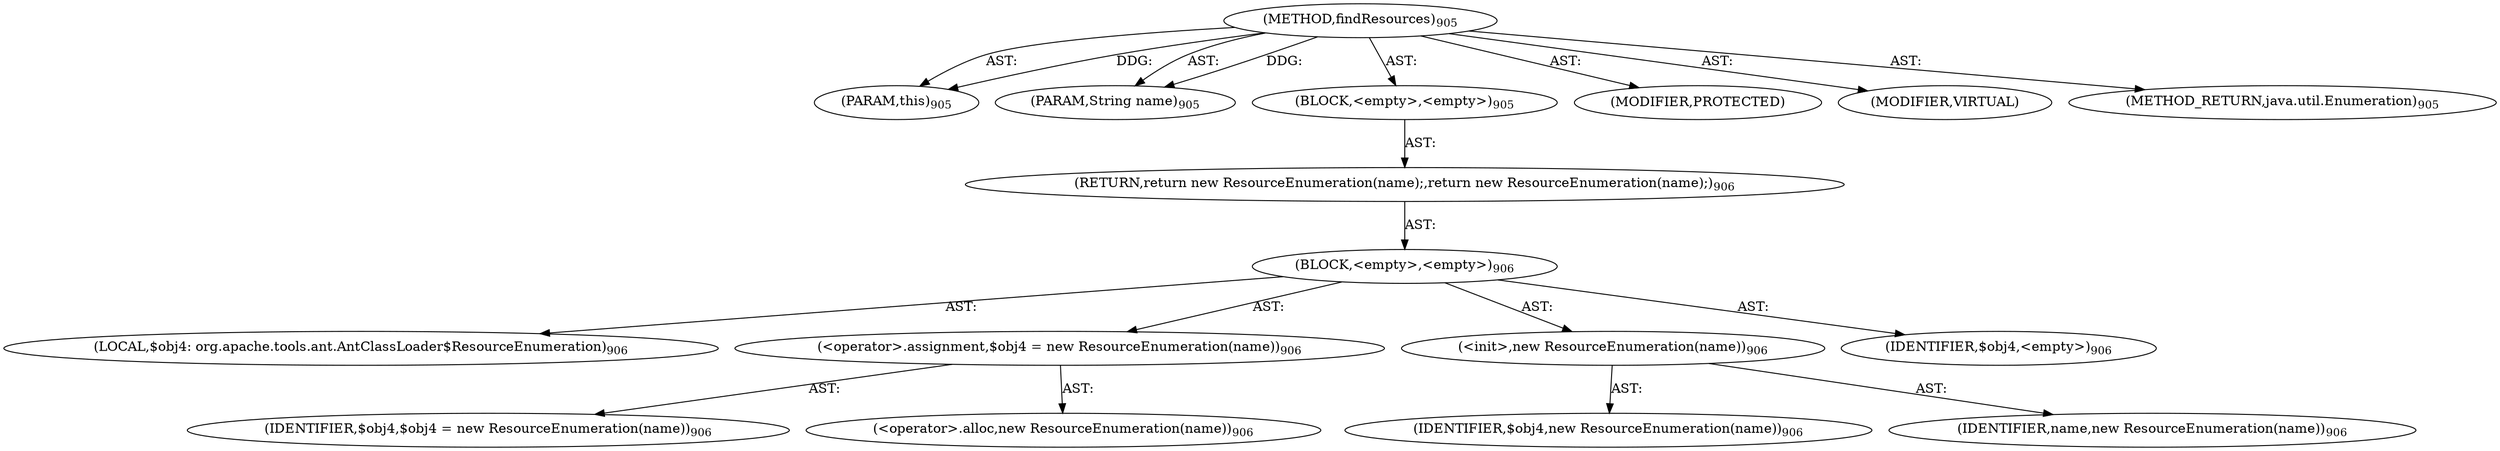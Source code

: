 digraph "findResources" {  
"111669149727" [label = <(METHOD,findResources)<SUB>905</SUB>> ]
"115964117065" [label = <(PARAM,this)<SUB>905</SUB>> ]
"115964117066" [label = <(PARAM,String name)<SUB>905</SUB>> ]
"25769803870" [label = <(BLOCK,&lt;empty&gt;,&lt;empty&gt;)<SUB>905</SUB>> ]
"146028888079" [label = <(RETURN,return new ResourceEnumeration(name);,return new ResourceEnumeration(name);)<SUB>906</SUB>> ]
"25769803871" [label = <(BLOCK,&lt;empty&gt;,&lt;empty&gt;)<SUB>906</SUB>> ]
"94489280546" [label = <(LOCAL,$obj4: org.apache.tools.ant.AntClassLoader$ResourceEnumeration)<SUB>906</SUB>> ]
"30064771502" [label = <(&lt;operator&gt;.assignment,$obj4 = new ResourceEnumeration(name))<SUB>906</SUB>> ]
"68719477116" [label = <(IDENTIFIER,$obj4,$obj4 = new ResourceEnumeration(name))<SUB>906</SUB>> ]
"30064771503" [label = <(&lt;operator&gt;.alloc,new ResourceEnumeration(name))<SUB>906</SUB>> ]
"30064771504" [label = <(&lt;init&gt;,new ResourceEnumeration(name))<SUB>906</SUB>> ]
"68719477117" [label = <(IDENTIFIER,$obj4,new ResourceEnumeration(name))<SUB>906</SUB>> ]
"68719477118" [label = <(IDENTIFIER,name,new ResourceEnumeration(name))<SUB>906</SUB>> ]
"68719477119" [label = <(IDENTIFIER,$obj4,&lt;empty&gt;)<SUB>906</SUB>> ]
"133143986259" [label = <(MODIFIER,PROTECTED)> ]
"133143986260" [label = <(MODIFIER,VIRTUAL)> ]
"128849018911" [label = <(METHOD_RETURN,java.util.Enumeration)<SUB>905</SUB>> ]
  "111669149727" -> "115964117065"  [ label = "AST: "] 
  "111669149727" -> "115964117066"  [ label = "AST: "] 
  "111669149727" -> "25769803870"  [ label = "AST: "] 
  "111669149727" -> "133143986259"  [ label = "AST: "] 
  "111669149727" -> "133143986260"  [ label = "AST: "] 
  "111669149727" -> "128849018911"  [ label = "AST: "] 
  "25769803870" -> "146028888079"  [ label = "AST: "] 
  "146028888079" -> "25769803871"  [ label = "AST: "] 
  "25769803871" -> "94489280546"  [ label = "AST: "] 
  "25769803871" -> "30064771502"  [ label = "AST: "] 
  "25769803871" -> "30064771504"  [ label = "AST: "] 
  "25769803871" -> "68719477119"  [ label = "AST: "] 
  "30064771502" -> "68719477116"  [ label = "AST: "] 
  "30064771502" -> "30064771503"  [ label = "AST: "] 
  "30064771504" -> "68719477117"  [ label = "AST: "] 
  "30064771504" -> "68719477118"  [ label = "AST: "] 
  "111669149727" -> "115964117065"  [ label = "DDG: "] 
  "111669149727" -> "115964117066"  [ label = "DDG: "] 
}
